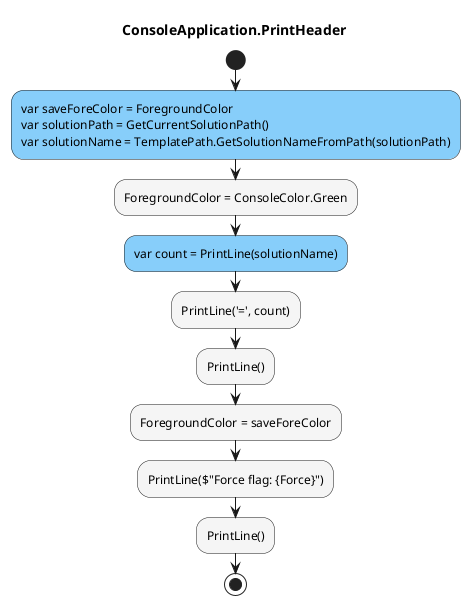 @startuml ConsoleApplication.PrintHeader
title ConsoleApplication.PrintHeader
start
#LightSkyBlue:var saveForeColor = ForegroundColor\nvar solutionPath = GetCurrentSolutionPath()\nvar solutionName = TemplatePath.GetSolutionNameFromPath(solutionPath);
#WhiteSmoke:ForegroundColor = ConsoleColor.Green;
#LightSkyBlue:var count = PrintLine(solutionName);
#WhiteSmoke:PrintLine('=', count);
#WhiteSmoke:PrintLine();
#WhiteSmoke:ForegroundColor = saveForeColor;
#WhiteSmoke:PrintLine($"Force flag: {Force}");
#WhiteSmoke:PrintLine();
stop
@enduml
